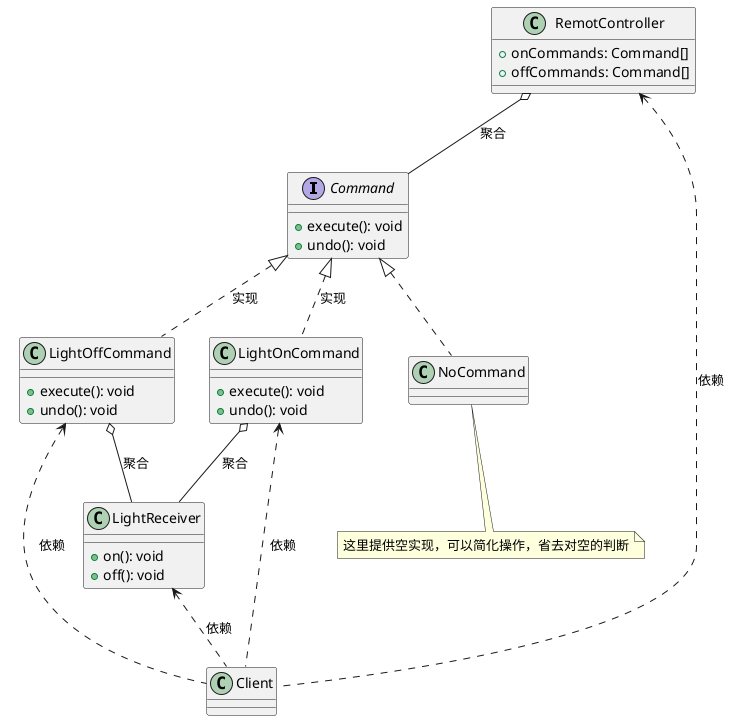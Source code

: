@startuml

interface Command {
    + execute(): void
    + undo(): void
}


class LightOnCommand {
    + execute(): void
    + undo(): void
}


class LightOffCommand {
    + execute(): void
    + undo(): void
}


class NoCommand {

}

note bottom: 这里提供空实现，可以简化操作，省去对空的判断

Command <|.. LightOnCommand:实现

Command <|.. LightOffCommand:实现

Command <|.. NoCommand


class LightReceiver {
     + on(): void
     + off(): void
}

LightOffCommand o-- LightReceiver:聚合
LightOnCommand o-- LightReceiver:聚合


class RemotController {
    + onCommands: Command[]
    + offCommands: Command[]
}


RemotController o-- Command:聚合


RemotController <.. Client:依赖
LightOnCommand <.. Client:依赖
LightOffCommand <.. Client:依赖
LightReceiver <.. Client:依赖





@enduml